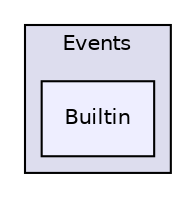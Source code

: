 digraph "Builtin" {
  compound=true
  node [ fontsize="10", fontname="Helvetica"];
  edge [ labelfontsize="10", labelfontname="Helvetica"];
  subgraph clusterdir_f475b029dedc4c82b538a3827ce3c9d6 {
    graph [ bgcolor="#ddddee", pencolor="black", label="Events" fontname="Helvetica", fontsize="10", URL="dir_f475b029dedc4c82b538a3827ce3c9d6.html"]
  dir_8502417aec46b81550977013213da1c7 [shape=box, label="Builtin", style="filled", fillcolor="#eeeeff", pencolor="black", URL="dir_8502417aec46b81550977013213da1c7.html"];
  }
}

